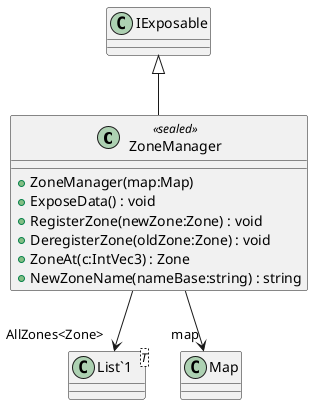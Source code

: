 @startuml
class ZoneManager <<sealed>> {
    + ZoneManager(map:Map)
    + ExposeData() : void
    + RegisterZone(newZone:Zone) : void
    + DeregisterZone(oldZone:Zone) : void
    + ZoneAt(c:IntVec3) : Zone
    + NewZoneName(nameBase:string) : string
}
class "List`1"<T> {
}
IExposable <|-- ZoneManager
ZoneManager --> "map" Map
ZoneManager --> "AllZones<Zone>" "List`1"
@enduml
